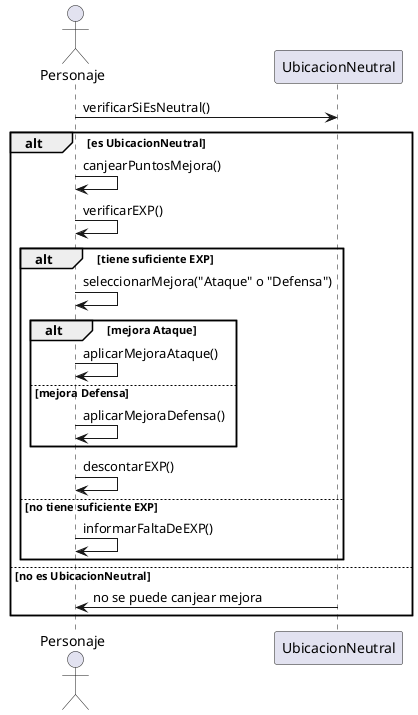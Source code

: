 @startuml
actor Personaje
participant "Personaje"
participant "UbicacionNeutral"


Personaje -> UbicacionNeutral: verificarSiEsNeutral()
alt es UbicacionNeutral
    Personaje -> Personaje: canjearPuntosMejora()
    Personaje -> Personaje: verificarEXP()
    alt tiene suficiente EXP
        Personaje -> Personaje: seleccionarMejora("Ataque" o "Defensa")
        alt mejora Ataque
            Personaje -> Personaje: aplicarMejoraAtaque()
        else mejora Defensa
            Personaje -> Personaje: aplicarMejoraDefensa()
        end
        Personaje -> Personaje: descontarEXP()
    else no tiene suficiente EXP
        Personaje -> Personaje: informarFaltaDeEXP()
    end
else no es UbicacionNeutral
    UbicacionNeutral -> Personaje: no se puede canjear mejora
end
@enduml